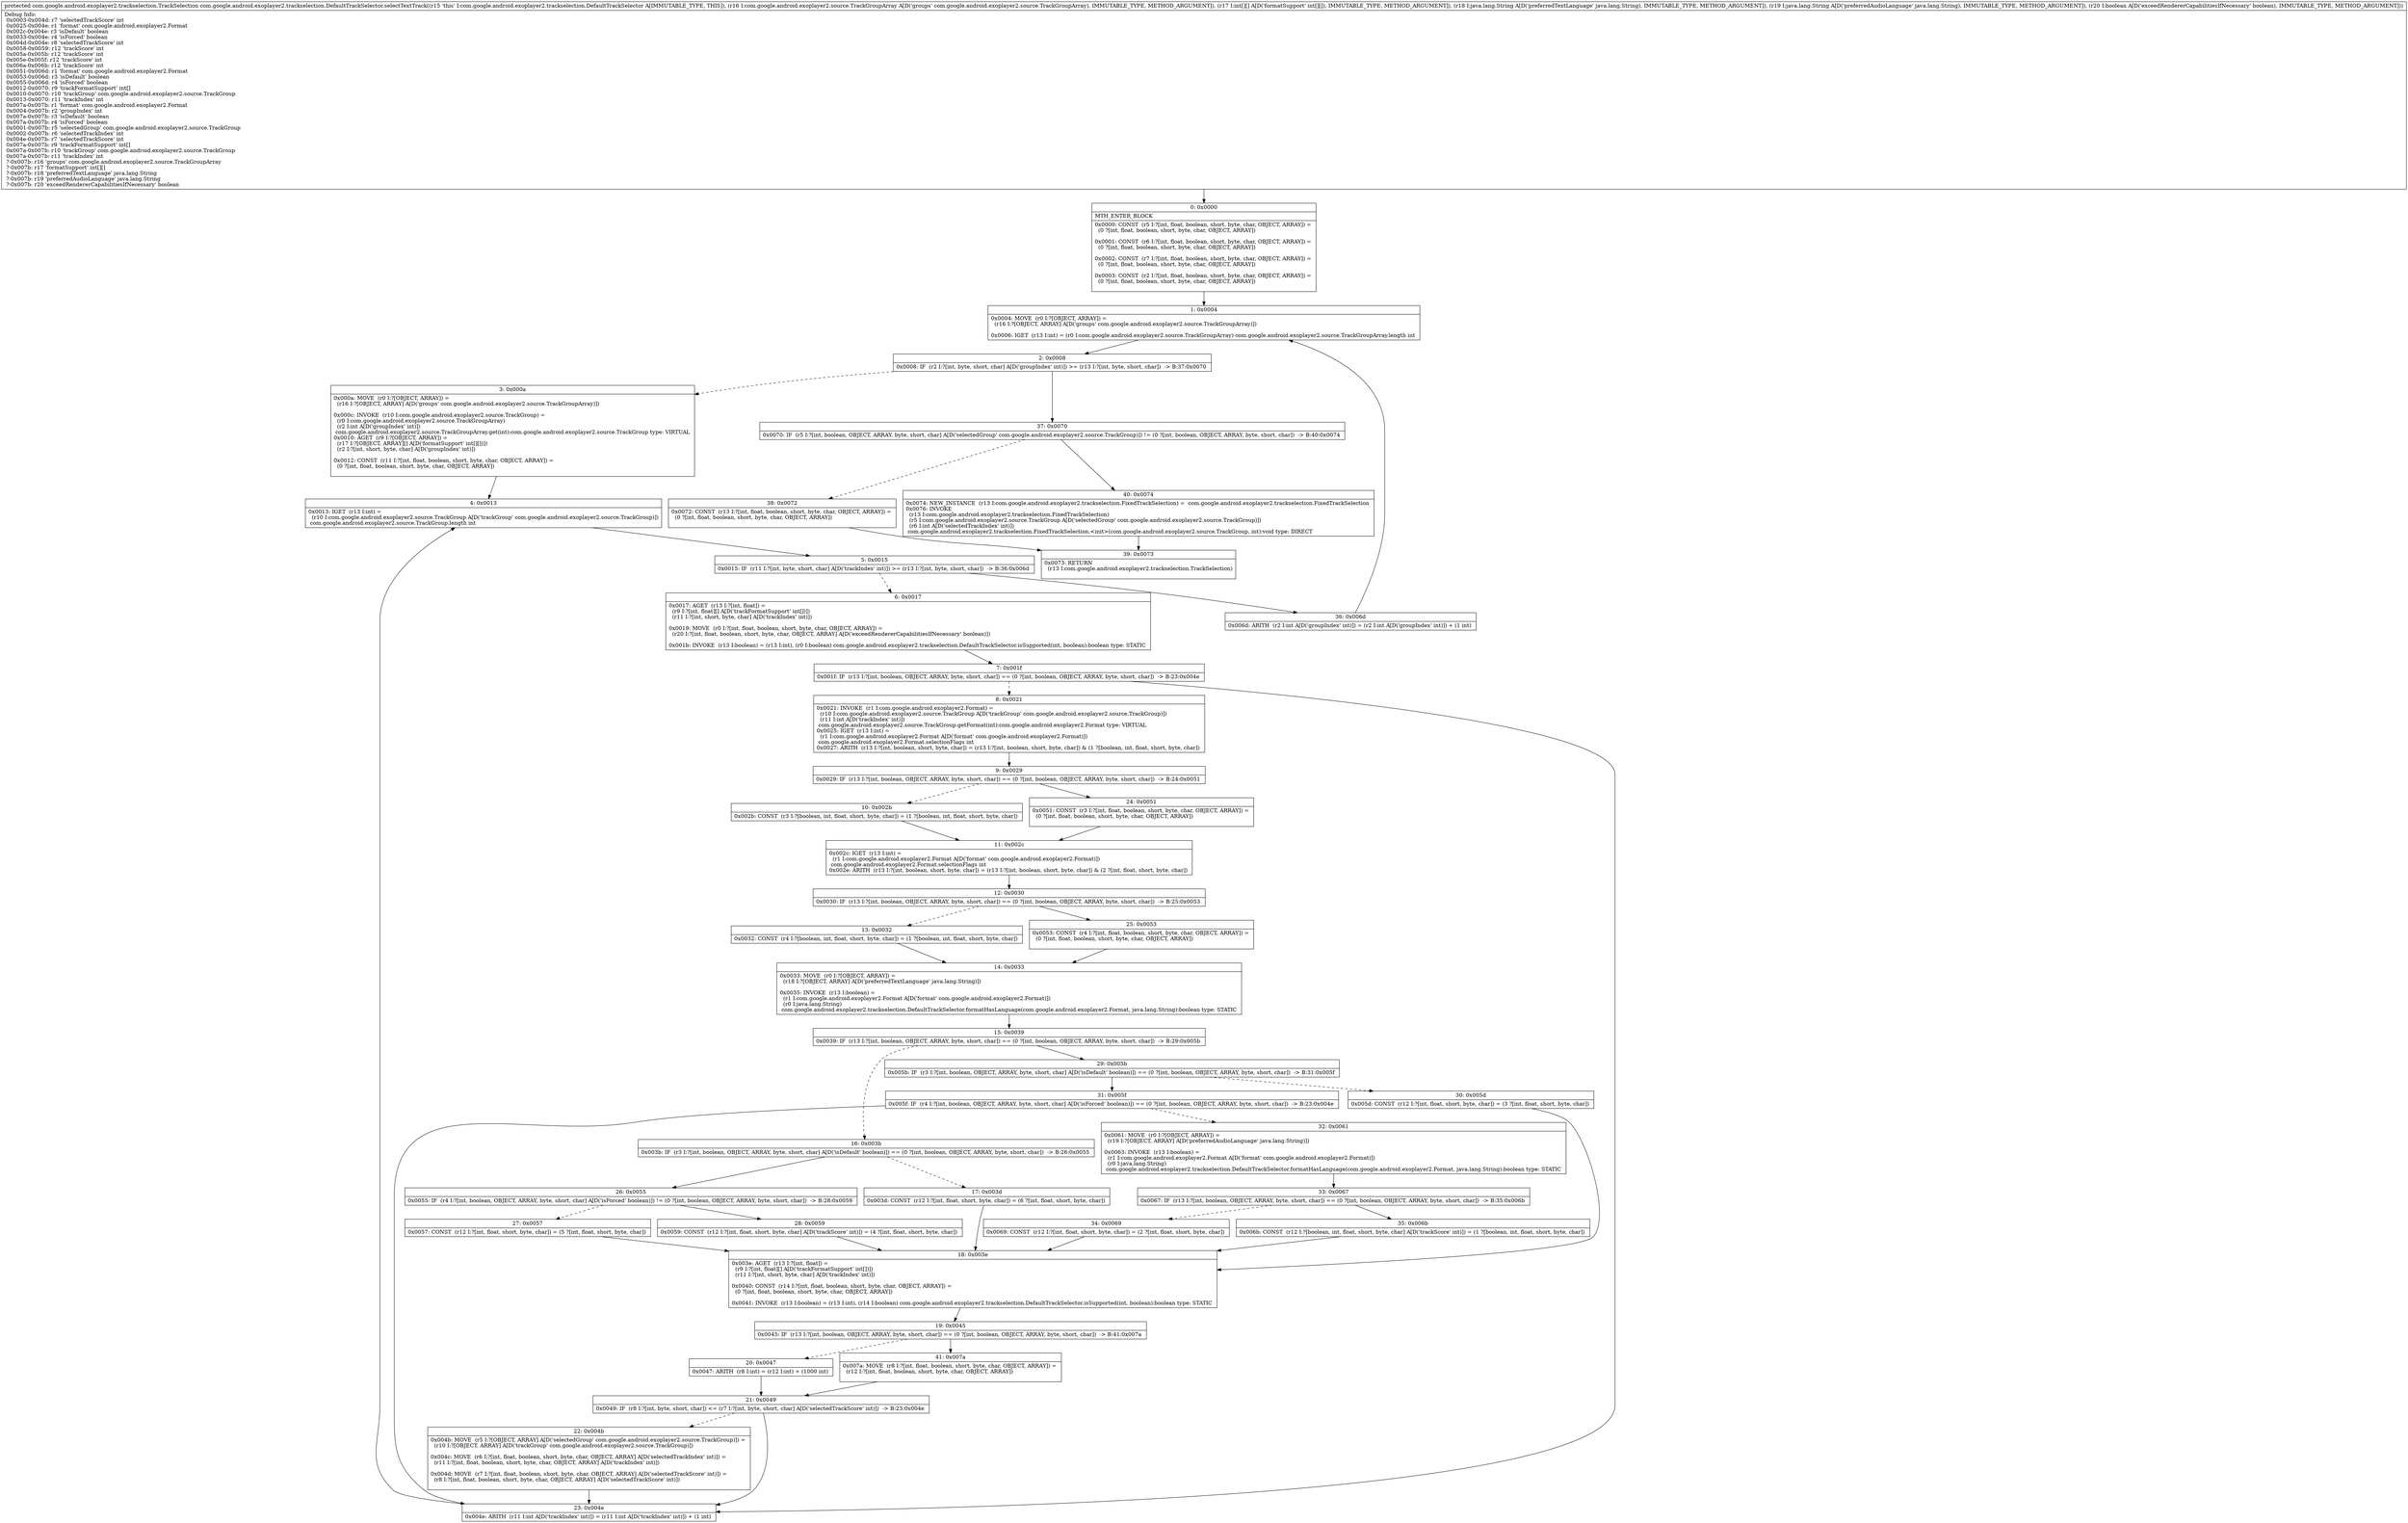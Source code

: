 digraph "CFG forcom.google.android.exoplayer2.trackselection.DefaultTrackSelector.selectTextTrack(Lcom\/google\/android\/exoplayer2\/source\/TrackGroupArray;[[ILjava\/lang\/String;Ljava\/lang\/String;Z)Lcom\/google\/android\/exoplayer2\/trackselection\/TrackSelection;" {
Node_0 [shape=record,label="{0\:\ 0x0000|MTH_ENTER_BLOCK\l|0x0000: CONST  (r5 I:?[int, float, boolean, short, byte, char, OBJECT, ARRAY]) = \l  (0 ?[int, float, boolean, short, byte, char, OBJECT, ARRAY])\l \l0x0001: CONST  (r6 I:?[int, float, boolean, short, byte, char, OBJECT, ARRAY]) = \l  (0 ?[int, float, boolean, short, byte, char, OBJECT, ARRAY])\l \l0x0002: CONST  (r7 I:?[int, float, boolean, short, byte, char, OBJECT, ARRAY]) = \l  (0 ?[int, float, boolean, short, byte, char, OBJECT, ARRAY])\l \l0x0003: CONST  (r2 I:?[int, float, boolean, short, byte, char, OBJECT, ARRAY]) = \l  (0 ?[int, float, boolean, short, byte, char, OBJECT, ARRAY])\l \l}"];
Node_1 [shape=record,label="{1\:\ 0x0004|0x0004: MOVE  (r0 I:?[OBJECT, ARRAY]) = \l  (r16 I:?[OBJECT, ARRAY] A[D('groups' com.google.android.exoplayer2.source.TrackGroupArray)])\l \l0x0006: IGET  (r13 I:int) = (r0 I:com.google.android.exoplayer2.source.TrackGroupArray) com.google.android.exoplayer2.source.TrackGroupArray.length int \l}"];
Node_2 [shape=record,label="{2\:\ 0x0008|0x0008: IF  (r2 I:?[int, byte, short, char] A[D('groupIndex' int)]) \>= (r13 I:?[int, byte, short, char])  \-\> B:37:0x0070 \l}"];
Node_3 [shape=record,label="{3\:\ 0x000a|0x000a: MOVE  (r0 I:?[OBJECT, ARRAY]) = \l  (r16 I:?[OBJECT, ARRAY] A[D('groups' com.google.android.exoplayer2.source.TrackGroupArray)])\l \l0x000c: INVOKE  (r10 I:com.google.android.exoplayer2.source.TrackGroup) = \l  (r0 I:com.google.android.exoplayer2.source.TrackGroupArray)\l  (r2 I:int A[D('groupIndex' int)])\l com.google.android.exoplayer2.source.TrackGroupArray.get(int):com.google.android.exoplayer2.source.TrackGroup type: VIRTUAL \l0x0010: AGET  (r9 I:?[OBJECT, ARRAY]) = \l  (r17 I:?[OBJECT, ARRAY][] A[D('formatSupport' int[][])])\l  (r2 I:?[int, short, byte, char] A[D('groupIndex' int)])\l \l0x0012: CONST  (r11 I:?[int, float, boolean, short, byte, char, OBJECT, ARRAY]) = \l  (0 ?[int, float, boolean, short, byte, char, OBJECT, ARRAY])\l \l}"];
Node_4 [shape=record,label="{4\:\ 0x0013|0x0013: IGET  (r13 I:int) = \l  (r10 I:com.google.android.exoplayer2.source.TrackGroup A[D('trackGroup' com.google.android.exoplayer2.source.TrackGroup)])\l com.google.android.exoplayer2.source.TrackGroup.length int \l}"];
Node_5 [shape=record,label="{5\:\ 0x0015|0x0015: IF  (r11 I:?[int, byte, short, char] A[D('trackIndex' int)]) \>= (r13 I:?[int, byte, short, char])  \-\> B:36:0x006d \l}"];
Node_6 [shape=record,label="{6\:\ 0x0017|0x0017: AGET  (r13 I:?[int, float]) = \l  (r9 I:?[int, float][] A[D('trackFormatSupport' int[])])\l  (r11 I:?[int, short, byte, char] A[D('trackIndex' int)])\l \l0x0019: MOVE  (r0 I:?[int, float, boolean, short, byte, char, OBJECT, ARRAY]) = \l  (r20 I:?[int, float, boolean, short, byte, char, OBJECT, ARRAY] A[D('exceedRendererCapabilitiesIfNecessary' boolean)])\l \l0x001b: INVOKE  (r13 I:boolean) = (r13 I:int), (r0 I:boolean) com.google.android.exoplayer2.trackselection.DefaultTrackSelector.isSupported(int, boolean):boolean type: STATIC \l}"];
Node_7 [shape=record,label="{7\:\ 0x001f|0x001f: IF  (r13 I:?[int, boolean, OBJECT, ARRAY, byte, short, char]) == (0 ?[int, boolean, OBJECT, ARRAY, byte, short, char])  \-\> B:23:0x004e \l}"];
Node_8 [shape=record,label="{8\:\ 0x0021|0x0021: INVOKE  (r1 I:com.google.android.exoplayer2.Format) = \l  (r10 I:com.google.android.exoplayer2.source.TrackGroup A[D('trackGroup' com.google.android.exoplayer2.source.TrackGroup)])\l  (r11 I:int A[D('trackIndex' int)])\l com.google.android.exoplayer2.source.TrackGroup.getFormat(int):com.google.android.exoplayer2.Format type: VIRTUAL \l0x0025: IGET  (r13 I:int) = \l  (r1 I:com.google.android.exoplayer2.Format A[D('format' com.google.android.exoplayer2.Format)])\l com.google.android.exoplayer2.Format.selectionFlags int \l0x0027: ARITH  (r13 I:?[int, boolean, short, byte, char]) = (r13 I:?[int, boolean, short, byte, char]) & (1 ?[boolean, int, float, short, byte, char]) \l}"];
Node_9 [shape=record,label="{9\:\ 0x0029|0x0029: IF  (r13 I:?[int, boolean, OBJECT, ARRAY, byte, short, char]) == (0 ?[int, boolean, OBJECT, ARRAY, byte, short, char])  \-\> B:24:0x0051 \l}"];
Node_10 [shape=record,label="{10\:\ 0x002b|0x002b: CONST  (r3 I:?[boolean, int, float, short, byte, char]) = (1 ?[boolean, int, float, short, byte, char]) \l}"];
Node_11 [shape=record,label="{11\:\ 0x002c|0x002c: IGET  (r13 I:int) = \l  (r1 I:com.google.android.exoplayer2.Format A[D('format' com.google.android.exoplayer2.Format)])\l com.google.android.exoplayer2.Format.selectionFlags int \l0x002e: ARITH  (r13 I:?[int, boolean, short, byte, char]) = (r13 I:?[int, boolean, short, byte, char]) & (2 ?[int, float, short, byte, char]) \l}"];
Node_12 [shape=record,label="{12\:\ 0x0030|0x0030: IF  (r13 I:?[int, boolean, OBJECT, ARRAY, byte, short, char]) == (0 ?[int, boolean, OBJECT, ARRAY, byte, short, char])  \-\> B:25:0x0053 \l}"];
Node_13 [shape=record,label="{13\:\ 0x0032|0x0032: CONST  (r4 I:?[boolean, int, float, short, byte, char]) = (1 ?[boolean, int, float, short, byte, char]) \l}"];
Node_14 [shape=record,label="{14\:\ 0x0033|0x0033: MOVE  (r0 I:?[OBJECT, ARRAY]) = \l  (r18 I:?[OBJECT, ARRAY] A[D('preferredTextLanguage' java.lang.String)])\l \l0x0035: INVOKE  (r13 I:boolean) = \l  (r1 I:com.google.android.exoplayer2.Format A[D('format' com.google.android.exoplayer2.Format)])\l  (r0 I:java.lang.String)\l com.google.android.exoplayer2.trackselection.DefaultTrackSelector.formatHasLanguage(com.google.android.exoplayer2.Format, java.lang.String):boolean type: STATIC \l}"];
Node_15 [shape=record,label="{15\:\ 0x0039|0x0039: IF  (r13 I:?[int, boolean, OBJECT, ARRAY, byte, short, char]) == (0 ?[int, boolean, OBJECT, ARRAY, byte, short, char])  \-\> B:29:0x005b \l}"];
Node_16 [shape=record,label="{16\:\ 0x003b|0x003b: IF  (r3 I:?[int, boolean, OBJECT, ARRAY, byte, short, char] A[D('isDefault' boolean)]) == (0 ?[int, boolean, OBJECT, ARRAY, byte, short, char])  \-\> B:26:0x0055 \l}"];
Node_17 [shape=record,label="{17\:\ 0x003d|0x003d: CONST  (r12 I:?[int, float, short, byte, char]) = (6 ?[int, float, short, byte, char]) \l}"];
Node_18 [shape=record,label="{18\:\ 0x003e|0x003e: AGET  (r13 I:?[int, float]) = \l  (r9 I:?[int, float][] A[D('trackFormatSupport' int[])])\l  (r11 I:?[int, short, byte, char] A[D('trackIndex' int)])\l \l0x0040: CONST  (r14 I:?[int, float, boolean, short, byte, char, OBJECT, ARRAY]) = \l  (0 ?[int, float, boolean, short, byte, char, OBJECT, ARRAY])\l \l0x0041: INVOKE  (r13 I:boolean) = (r13 I:int), (r14 I:boolean) com.google.android.exoplayer2.trackselection.DefaultTrackSelector.isSupported(int, boolean):boolean type: STATIC \l}"];
Node_19 [shape=record,label="{19\:\ 0x0045|0x0045: IF  (r13 I:?[int, boolean, OBJECT, ARRAY, byte, short, char]) == (0 ?[int, boolean, OBJECT, ARRAY, byte, short, char])  \-\> B:41:0x007a \l}"];
Node_20 [shape=record,label="{20\:\ 0x0047|0x0047: ARITH  (r8 I:int) = (r12 I:int) + (1000 int) \l}"];
Node_21 [shape=record,label="{21\:\ 0x0049|0x0049: IF  (r8 I:?[int, byte, short, char]) \<= (r7 I:?[int, byte, short, char] A[D('selectedTrackScore' int)])  \-\> B:23:0x004e \l}"];
Node_22 [shape=record,label="{22\:\ 0x004b|0x004b: MOVE  (r5 I:?[OBJECT, ARRAY] A[D('selectedGroup' com.google.android.exoplayer2.source.TrackGroup)]) = \l  (r10 I:?[OBJECT, ARRAY] A[D('trackGroup' com.google.android.exoplayer2.source.TrackGroup)])\l \l0x004c: MOVE  (r6 I:?[int, float, boolean, short, byte, char, OBJECT, ARRAY] A[D('selectedTrackIndex' int)]) = \l  (r11 I:?[int, float, boolean, short, byte, char, OBJECT, ARRAY] A[D('trackIndex' int)])\l \l0x004d: MOVE  (r7 I:?[int, float, boolean, short, byte, char, OBJECT, ARRAY] A[D('selectedTrackScore' int)]) = \l  (r8 I:?[int, float, boolean, short, byte, char, OBJECT, ARRAY] A[D('selectedTrackScore' int)])\l \l}"];
Node_23 [shape=record,label="{23\:\ 0x004e|0x004e: ARITH  (r11 I:int A[D('trackIndex' int)]) = (r11 I:int A[D('trackIndex' int)]) + (1 int) \l}"];
Node_24 [shape=record,label="{24\:\ 0x0051|0x0051: CONST  (r3 I:?[int, float, boolean, short, byte, char, OBJECT, ARRAY]) = \l  (0 ?[int, float, boolean, short, byte, char, OBJECT, ARRAY])\l \l}"];
Node_25 [shape=record,label="{25\:\ 0x0053|0x0053: CONST  (r4 I:?[int, float, boolean, short, byte, char, OBJECT, ARRAY]) = \l  (0 ?[int, float, boolean, short, byte, char, OBJECT, ARRAY])\l \l}"];
Node_26 [shape=record,label="{26\:\ 0x0055|0x0055: IF  (r4 I:?[int, boolean, OBJECT, ARRAY, byte, short, char] A[D('isForced' boolean)]) != (0 ?[int, boolean, OBJECT, ARRAY, byte, short, char])  \-\> B:28:0x0059 \l}"];
Node_27 [shape=record,label="{27\:\ 0x0057|0x0057: CONST  (r12 I:?[int, float, short, byte, char]) = (5 ?[int, float, short, byte, char]) \l}"];
Node_28 [shape=record,label="{28\:\ 0x0059|0x0059: CONST  (r12 I:?[int, float, short, byte, char] A[D('trackScore' int)]) = (4 ?[int, float, short, byte, char]) \l}"];
Node_29 [shape=record,label="{29\:\ 0x005b|0x005b: IF  (r3 I:?[int, boolean, OBJECT, ARRAY, byte, short, char] A[D('isDefault' boolean)]) == (0 ?[int, boolean, OBJECT, ARRAY, byte, short, char])  \-\> B:31:0x005f \l}"];
Node_30 [shape=record,label="{30\:\ 0x005d|0x005d: CONST  (r12 I:?[int, float, short, byte, char]) = (3 ?[int, float, short, byte, char]) \l}"];
Node_31 [shape=record,label="{31\:\ 0x005f|0x005f: IF  (r4 I:?[int, boolean, OBJECT, ARRAY, byte, short, char] A[D('isForced' boolean)]) == (0 ?[int, boolean, OBJECT, ARRAY, byte, short, char])  \-\> B:23:0x004e \l}"];
Node_32 [shape=record,label="{32\:\ 0x0061|0x0061: MOVE  (r0 I:?[OBJECT, ARRAY]) = \l  (r19 I:?[OBJECT, ARRAY] A[D('preferredAudioLanguage' java.lang.String)])\l \l0x0063: INVOKE  (r13 I:boolean) = \l  (r1 I:com.google.android.exoplayer2.Format A[D('format' com.google.android.exoplayer2.Format)])\l  (r0 I:java.lang.String)\l com.google.android.exoplayer2.trackselection.DefaultTrackSelector.formatHasLanguage(com.google.android.exoplayer2.Format, java.lang.String):boolean type: STATIC \l}"];
Node_33 [shape=record,label="{33\:\ 0x0067|0x0067: IF  (r13 I:?[int, boolean, OBJECT, ARRAY, byte, short, char]) == (0 ?[int, boolean, OBJECT, ARRAY, byte, short, char])  \-\> B:35:0x006b \l}"];
Node_34 [shape=record,label="{34\:\ 0x0069|0x0069: CONST  (r12 I:?[int, float, short, byte, char]) = (2 ?[int, float, short, byte, char]) \l}"];
Node_35 [shape=record,label="{35\:\ 0x006b|0x006b: CONST  (r12 I:?[boolean, int, float, short, byte, char] A[D('trackScore' int)]) = (1 ?[boolean, int, float, short, byte, char]) \l}"];
Node_36 [shape=record,label="{36\:\ 0x006d|0x006d: ARITH  (r2 I:int A[D('groupIndex' int)]) = (r2 I:int A[D('groupIndex' int)]) + (1 int) \l}"];
Node_37 [shape=record,label="{37\:\ 0x0070|0x0070: IF  (r5 I:?[int, boolean, OBJECT, ARRAY, byte, short, char] A[D('selectedGroup' com.google.android.exoplayer2.source.TrackGroup)]) != (0 ?[int, boolean, OBJECT, ARRAY, byte, short, char])  \-\> B:40:0x0074 \l}"];
Node_38 [shape=record,label="{38\:\ 0x0072|0x0072: CONST  (r13 I:?[int, float, boolean, short, byte, char, OBJECT, ARRAY]) = \l  (0 ?[int, float, boolean, short, byte, char, OBJECT, ARRAY])\l \l}"];
Node_39 [shape=record,label="{39\:\ 0x0073|0x0073: RETURN  \l  (r13 I:com.google.android.exoplayer2.trackselection.TrackSelection)\l \l}"];
Node_40 [shape=record,label="{40\:\ 0x0074|0x0074: NEW_INSTANCE  (r13 I:com.google.android.exoplayer2.trackselection.FixedTrackSelection) =  com.google.android.exoplayer2.trackselection.FixedTrackSelection \l0x0076: INVOKE  \l  (r13 I:com.google.android.exoplayer2.trackselection.FixedTrackSelection)\l  (r5 I:com.google.android.exoplayer2.source.TrackGroup A[D('selectedGroup' com.google.android.exoplayer2.source.TrackGroup)])\l  (r6 I:int A[D('selectedTrackIndex' int)])\l com.google.android.exoplayer2.trackselection.FixedTrackSelection.\<init\>(com.google.android.exoplayer2.source.TrackGroup, int):void type: DIRECT \l}"];
Node_41 [shape=record,label="{41\:\ 0x007a|0x007a: MOVE  (r8 I:?[int, float, boolean, short, byte, char, OBJECT, ARRAY]) = \l  (r12 I:?[int, float, boolean, short, byte, char, OBJECT, ARRAY])\l \l}"];
MethodNode[shape=record,label="{protected com.google.android.exoplayer2.trackselection.TrackSelection com.google.android.exoplayer2.trackselection.DefaultTrackSelector.selectTextTrack((r15 'this' I:com.google.android.exoplayer2.trackselection.DefaultTrackSelector A[IMMUTABLE_TYPE, THIS]), (r16 I:com.google.android.exoplayer2.source.TrackGroupArray A[D('groups' com.google.android.exoplayer2.source.TrackGroupArray), IMMUTABLE_TYPE, METHOD_ARGUMENT]), (r17 I:int[][] A[D('formatSupport' int[][]), IMMUTABLE_TYPE, METHOD_ARGUMENT]), (r18 I:java.lang.String A[D('preferredTextLanguage' java.lang.String), IMMUTABLE_TYPE, METHOD_ARGUMENT]), (r19 I:java.lang.String A[D('preferredAudioLanguage' java.lang.String), IMMUTABLE_TYPE, METHOD_ARGUMENT]), (r20 I:boolean A[D('exceedRendererCapabilitiesIfNecessary' boolean), IMMUTABLE_TYPE, METHOD_ARGUMENT]))  | Debug Info:\l  0x0003\-0x004d: r7 'selectedTrackScore' int\l  0x0025\-0x004e: r1 'format' com.google.android.exoplayer2.Format\l  0x002c\-0x004e: r3 'isDefault' boolean\l  0x0033\-0x004e: r4 'isForced' boolean\l  0x004d\-0x004e: r8 'selectedTrackScore' int\l  0x0058\-0x0059: r12 'trackScore' int\l  0x005a\-0x005b: r12 'trackScore' int\l  0x005e\-0x005f: r12 'trackScore' int\l  0x006a\-0x006b: r12 'trackScore' int\l  0x0051\-0x006d: r1 'format' com.google.android.exoplayer2.Format\l  0x0053\-0x006d: r3 'isDefault' boolean\l  0x0055\-0x006d: r4 'isForced' boolean\l  0x0012\-0x0070: r9 'trackFormatSupport' int[]\l  0x0010\-0x0070: r10 'trackGroup' com.google.android.exoplayer2.source.TrackGroup\l  0x0013\-0x0070: r11 'trackIndex' int\l  0x007a\-0x007b: r1 'format' com.google.android.exoplayer2.Format\l  0x0004\-0x007b: r2 'groupIndex' int\l  0x007a\-0x007b: r3 'isDefault' boolean\l  0x007a\-0x007b: r4 'isForced' boolean\l  0x0001\-0x007b: r5 'selectedGroup' com.google.android.exoplayer2.source.TrackGroup\l  0x0002\-0x007b: r6 'selectedTrackIndex' int\l  0x004e\-0x007b: r7 'selectedTrackScore' int\l  0x007a\-0x007b: r9 'trackFormatSupport' int[]\l  0x007a\-0x007b: r10 'trackGroup' com.google.android.exoplayer2.source.TrackGroup\l  0x007a\-0x007b: r11 'trackIndex' int\l  ?\-0x007b: r16 'groups' com.google.android.exoplayer2.source.TrackGroupArray\l  ?\-0x007b: r17 'formatSupport' int[][]\l  ?\-0x007b: r18 'preferredTextLanguage' java.lang.String\l  ?\-0x007b: r19 'preferredAudioLanguage' java.lang.String\l  ?\-0x007b: r20 'exceedRendererCapabilitiesIfNecessary' boolean\l}"];
MethodNode -> Node_0;
Node_0 -> Node_1;
Node_1 -> Node_2;
Node_2 -> Node_3[style=dashed];
Node_2 -> Node_37;
Node_3 -> Node_4;
Node_4 -> Node_5;
Node_5 -> Node_6[style=dashed];
Node_5 -> Node_36;
Node_6 -> Node_7;
Node_7 -> Node_8[style=dashed];
Node_7 -> Node_23;
Node_8 -> Node_9;
Node_9 -> Node_10[style=dashed];
Node_9 -> Node_24;
Node_10 -> Node_11;
Node_11 -> Node_12;
Node_12 -> Node_13[style=dashed];
Node_12 -> Node_25;
Node_13 -> Node_14;
Node_14 -> Node_15;
Node_15 -> Node_16[style=dashed];
Node_15 -> Node_29;
Node_16 -> Node_17[style=dashed];
Node_16 -> Node_26;
Node_17 -> Node_18;
Node_18 -> Node_19;
Node_19 -> Node_20[style=dashed];
Node_19 -> Node_41;
Node_20 -> Node_21;
Node_21 -> Node_22[style=dashed];
Node_21 -> Node_23;
Node_22 -> Node_23;
Node_23 -> Node_4;
Node_24 -> Node_11;
Node_25 -> Node_14;
Node_26 -> Node_27[style=dashed];
Node_26 -> Node_28;
Node_27 -> Node_18;
Node_28 -> Node_18;
Node_29 -> Node_30[style=dashed];
Node_29 -> Node_31;
Node_30 -> Node_18;
Node_31 -> Node_23;
Node_31 -> Node_32[style=dashed];
Node_32 -> Node_33;
Node_33 -> Node_34[style=dashed];
Node_33 -> Node_35;
Node_34 -> Node_18;
Node_35 -> Node_18;
Node_36 -> Node_1;
Node_37 -> Node_38[style=dashed];
Node_37 -> Node_40;
Node_38 -> Node_39;
Node_40 -> Node_39;
Node_41 -> Node_21;
}

